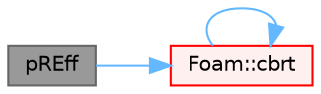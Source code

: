 digraph "pREff"
{
 // LATEX_PDF_SIZE
  bgcolor="transparent";
  edge [fontname=Helvetica,fontsize=10,labelfontname=Helvetica,labelfontsize=10];
  node [fontname=Helvetica,fontsize=10,shape=box,height=0.2,width=0.4];
  rankdir="LR";
  Node1 [id="Node000001",label="pREff",height=0.2,width=0.4,color="gray40", fillcolor="grey60", style="filled", fontcolor="black",tooltip=" "];
  Node1 -> Node2 [id="edge1_Node000001_Node000002",color="steelblue1",style="solid",tooltip=" "];
  Node2 [id="Node000002",label="Foam::cbrt",height=0.2,width=0.4,color="red", fillcolor="#FFF0F0", style="filled",URL="$namespaceFoam.html#aca0b7feea326c0e1e9e04078a319d019",tooltip=" "];
  Node2 -> Node2 [id="edge2_Node000002_Node000002",color="steelblue1",style="solid",tooltip=" "];
}
